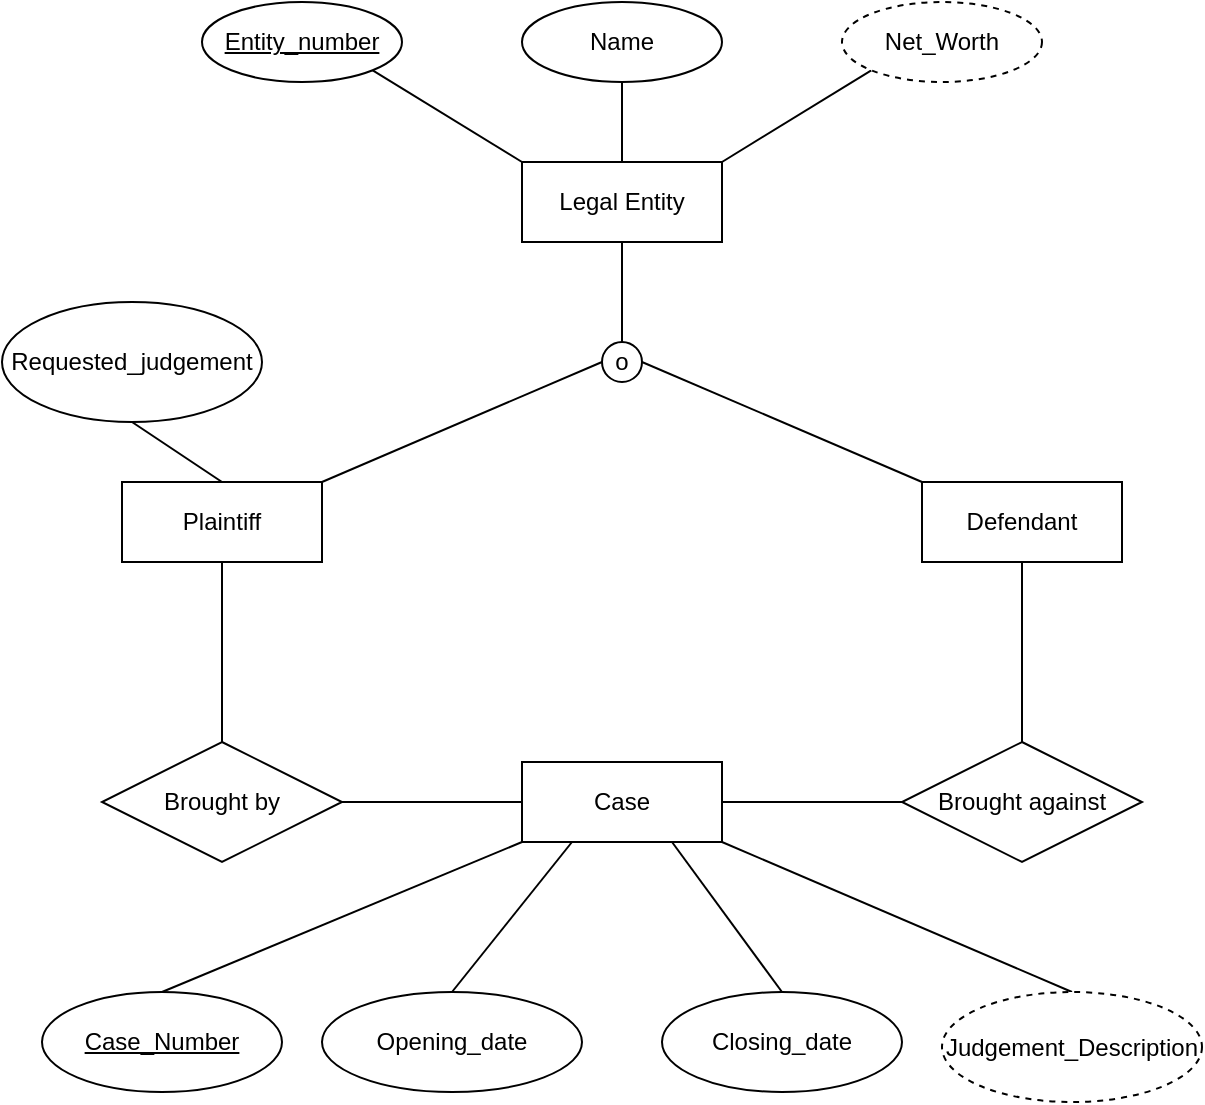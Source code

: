 <mxfile version="20.4.0" type="device"><diagram id="R2lEEEUBdFMjLlhIrx00" name="Page-1"><mxGraphModel dx="1278" dy="571" grid="1" gridSize="10" guides="1" tooltips="1" connect="1" arrows="1" fold="1" page="1" pageScale="1" pageWidth="850" pageHeight="1100" math="0" shadow="0" extFonts="Permanent Marker^https://fonts.googleapis.com/css?family=Permanent+Marker"><root><mxCell id="0"/><mxCell id="1" parent="0"/><mxCell id="VCHNH8x79cuAdt-YU3Xt-3" value="Case" style="whiteSpace=wrap;html=1;align=center;" parent="1" vertex="1"><mxGeometry x="390" y="620" width="100" height="40" as="geometry"/></mxCell><mxCell id="VCHNH8x79cuAdt-YU3Xt-9" value="Plaintiff" style="whiteSpace=wrap;html=1;align=center;" parent="1" vertex="1"><mxGeometry x="190" y="480" width="100" height="40" as="geometry"/></mxCell><mxCell id="VCHNH8x79cuAdt-YU3Xt-10" value="Defendant" style="whiteSpace=wrap;html=1;align=center;" parent="1" vertex="1"><mxGeometry x="590" y="480" width="100" height="40" as="geometry"/></mxCell><mxCell id="VCHNH8x79cuAdt-YU3Xt-11" value="Brought by" style="shape=rhombus;perimeter=rhombusPerimeter;whiteSpace=wrap;html=1;align=center;" parent="1" vertex="1"><mxGeometry x="180" y="610" width="120" height="60" as="geometry"/></mxCell><mxCell id="VCHNH8x79cuAdt-YU3Xt-12" value="Brought against" style="shape=rhombus;perimeter=rhombusPerimeter;whiteSpace=wrap;html=1;align=center;" parent="1" vertex="1"><mxGeometry x="580" y="610" width="120" height="60" as="geometry"/></mxCell><mxCell id="VCHNH8x79cuAdt-YU3Xt-13" value="Legal Entity" style="whiteSpace=wrap;html=1;align=center;" parent="1" vertex="1"><mxGeometry x="390" y="320" width="100" height="40" as="geometry"/></mxCell><mxCell id="VCHNH8x79cuAdt-YU3Xt-14" value="o" style="ellipse;whiteSpace=wrap;html=1;aspect=fixed;" parent="1" vertex="1"><mxGeometry x="430" y="410" width="20" height="20" as="geometry"/></mxCell><mxCell id="VCHNH8x79cuAdt-YU3Xt-16" value="" style="endArrow=none;html=1;rounded=0;entryX=0.5;entryY=1;entryDx=0;entryDy=0;exitX=0.5;exitY=0;exitDx=0;exitDy=0;" parent="1" source="VCHNH8x79cuAdt-YU3Xt-14" target="VCHNH8x79cuAdt-YU3Xt-13" edge="1"><mxGeometry width="50" height="50" relative="1" as="geometry"><mxPoint x="400" y="520" as="sourcePoint"/><mxPoint x="450" y="470" as="targetPoint"/></mxGeometry></mxCell><mxCell id="VCHNH8x79cuAdt-YU3Xt-17" value="" style="endArrow=none;html=1;rounded=0;exitX=1;exitY=0;exitDx=0;exitDy=0;entryX=0;entryY=0.5;entryDx=0;entryDy=0;" parent="1" source="VCHNH8x79cuAdt-YU3Xt-9" target="VCHNH8x79cuAdt-YU3Xt-14" edge="1"><mxGeometry width="50" height="50" relative="1" as="geometry"><mxPoint x="400" y="520" as="sourcePoint"/><mxPoint x="450" y="470" as="targetPoint"/></mxGeometry></mxCell><mxCell id="VCHNH8x79cuAdt-YU3Xt-18" value="" style="endArrow=none;html=1;rounded=0;entryX=0.5;entryY=1;entryDx=0;entryDy=0;exitX=0.5;exitY=0;exitDx=0;exitDy=0;" parent="1" source="VCHNH8x79cuAdt-YU3Xt-11" target="VCHNH8x79cuAdt-YU3Xt-9" edge="1"><mxGeometry width="50" height="50" relative="1" as="geometry"><mxPoint x="400" y="520" as="sourcePoint"/><mxPoint x="450" y="470" as="targetPoint"/></mxGeometry></mxCell><mxCell id="VCHNH8x79cuAdt-YU3Xt-19" value="" style="endArrow=none;html=1;rounded=0;entryX=0;entryY=0;entryDx=0;entryDy=0;exitX=1;exitY=0.5;exitDx=0;exitDy=0;" parent="1" source="VCHNH8x79cuAdt-YU3Xt-14" target="VCHNH8x79cuAdt-YU3Xt-10" edge="1"><mxGeometry width="50" height="50" relative="1" as="geometry"><mxPoint x="470" y="470" as="sourcePoint"/><mxPoint x="450" y="470" as="targetPoint"/></mxGeometry></mxCell><mxCell id="VCHNH8x79cuAdt-YU3Xt-20" value="" style="endArrow=none;html=1;rounded=0;entryX=0.5;entryY=1;entryDx=0;entryDy=0;exitX=0.5;exitY=0;exitDx=0;exitDy=0;" parent="1" source="VCHNH8x79cuAdt-YU3Xt-12" target="VCHNH8x79cuAdt-YU3Xt-10" edge="1"><mxGeometry width="50" height="50" relative="1" as="geometry"><mxPoint x="400" y="520" as="sourcePoint"/><mxPoint x="450" y="470" as="targetPoint"/></mxGeometry></mxCell><mxCell id="VCHNH8x79cuAdt-YU3Xt-21" value="" style="endArrow=none;html=1;rounded=0;entryX=0;entryY=0.5;entryDx=0;entryDy=0;exitX=1;exitY=0.5;exitDx=0;exitDy=0;" parent="1" source="VCHNH8x79cuAdt-YU3Xt-3" target="VCHNH8x79cuAdt-YU3Xt-12" edge="1"><mxGeometry width="50" height="50" relative="1" as="geometry"><mxPoint x="400" y="520" as="sourcePoint"/><mxPoint x="450" y="470" as="targetPoint"/></mxGeometry></mxCell><mxCell id="VCHNH8x79cuAdt-YU3Xt-22" value="" style="endArrow=none;html=1;rounded=0;exitX=1;exitY=0.5;exitDx=0;exitDy=0;entryX=0;entryY=0.5;entryDx=0;entryDy=0;" parent="1" source="VCHNH8x79cuAdt-YU3Xt-11" target="VCHNH8x79cuAdt-YU3Xt-3" edge="1"><mxGeometry width="50" height="50" relative="1" as="geometry"><mxPoint x="400" y="520" as="sourcePoint"/><mxPoint x="380" y="640" as="targetPoint"/></mxGeometry></mxCell><mxCell id="VCHNH8x79cuAdt-YU3Xt-24" value="Entity_number" style="ellipse;whiteSpace=wrap;html=1;align=center;fontStyle=4;" parent="1" vertex="1"><mxGeometry x="230" y="240" width="100" height="40" as="geometry"/></mxCell><mxCell id="VCHNH8x79cuAdt-YU3Xt-25" value="Name" style="ellipse;whiteSpace=wrap;html=1;align=center;" parent="1" vertex="1"><mxGeometry x="390" y="240" width="100" height="40" as="geometry"/></mxCell><mxCell id="VCHNH8x79cuAdt-YU3Xt-28" value="" style="endArrow=none;html=1;rounded=0;entryX=1;entryY=1;entryDx=0;entryDy=0;exitX=0;exitY=0;exitDx=0;exitDy=0;" parent="1" source="VCHNH8x79cuAdt-YU3Xt-13" target="VCHNH8x79cuAdt-YU3Xt-24" edge="1"><mxGeometry width="50" height="50" relative="1" as="geometry"><mxPoint x="150" y="400" as="sourcePoint"/><mxPoint x="200" y="350" as="targetPoint"/></mxGeometry></mxCell><mxCell id="VCHNH8x79cuAdt-YU3Xt-29" value="" style="endArrow=none;html=1;rounded=0;entryX=0.5;entryY=1;entryDx=0;entryDy=0;exitX=0.5;exitY=0;exitDx=0;exitDy=0;" parent="1" source="VCHNH8x79cuAdt-YU3Xt-13" target="VCHNH8x79cuAdt-YU3Xt-25" edge="1"><mxGeometry width="50" height="50" relative="1" as="geometry"><mxPoint x="400" y="520" as="sourcePoint"/><mxPoint x="450" y="470" as="targetPoint"/></mxGeometry></mxCell><mxCell id="VCHNH8x79cuAdt-YU3Xt-30" value="" style="endArrow=none;html=1;rounded=0;exitX=1;exitY=0;exitDx=0;exitDy=0;entryX=0;entryY=1;entryDx=0;entryDy=0;" parent="1" source="VCHNH8x79cuAdt-YU3Xt-13" target="VCHNH8x79cuAdt-YU3Xt-42" edge="1"><mxGeometry width="50" height="50" relative="1" as="geometry"><mxPoint x="400" y="520" as="sourcePoint"/><mxPoint x="585" y="280" as="targetPoint"/></mxGeometry></mxCell><mxCell id="VCHNH8x79cuAdt-YU3Xt-32" value="Case_Number" style="ellipse;whiteSpace=wrap;html=1;align=center;fontStyle=4;" parent="1" vertex="1"><mxGeometry x="150" y="735" width="120" height="50" as="geometry"/></mxCell><mxCell id="VCHNH8x79cuAdt-YU3Xt-33" value="Requested_judgement" style="ellipse;whiteSpace=wrap;html=1;align=center;" parent="1" vertex="1"><mxGeometry x="130" y="390" width="130" height="60" as="geometry"/></mxCell><mxCell id="VCHNH8x79cuAdt-YU3Xt-34" value="Opening_date" style="ellipse;whiteSpace=wrap;html=1;align=center;" parent="1" vertex="1"><mxGeometry x="290" y="735" width="130" height="50" as="geometry"/></mxCell><mxCell id="VCHNH8x79cuAdt-YU3Xt-35" value="Closing_date" style="ellipse;whiteSpace=wrap;html=1;align=center;" parent="1" vertex="1"><mxGeometry x="460" y="735" width="120" height="50" as="geometry"/></mxCell><mxCell id="VCHNH8x79cuAdt-YU3Xt-37" value="" style="endArrow=none;html=1;rounded=0;entryX=0.5;entryY=1;entryDx=0;entryDy=0;exitX=0.5;exitY=0;exitDx=0;exitDy=0;" parent="1" source="VCHNH8x79cuAdt-YU3Xt-9" target="VCHNH8x79cuAdt-YU3Xt-33" edge="1"><mxGeometry width="50" height="50" relative="1" as="geometry"><mxPoint x="400" y="520" as="sourcePoint"/><mxPoint x="450" y="470" as="targetPoint"/></mxGeometry></mxCell><mxCell id="VCHNH8x79cuAdt-YU3Xt-38" value="" style="endArrow=none;html=1;rounded=0;entryX=0;entryY=1;entryDx=0;entryDy=0;exitX=0.5;exitY=0;exitDx=0;exitDy=0;" parent="1" source="VCHNH8x79cuAdt-YU3Xt-32" target="VCHNH8x79cuAdt-YU3Xt-3" edge="1"><mxGeometry width="50" height="50" relative="1" as="geometry"><mxPoint x="400" y="720" as="sourcePoint"/><mxPoint x="450" y="670" as="targetPoint"/></mxGeometry></mxCell><mxCell id="VCHNH8x79cuAdt-YU3Xt-39" value="" style="endArrow=none;html=1;rounded=0;entryX=0.25;entryY=1;entryDx=0;entryDy=0;exitX=0.5;exitY=0;exitDx=0;exitDy=0;" parent="1" source="VCHNH8x79cuAdt-YU3Xt-34" target="VCHNH8x79cuAdt-YU3Xt-3" edge="1"><mxGeometry width="50" height="50" relative="1" as="geometry"><mxPoint x="400" y="720" as="sourcePoint"/><mxPoint x="430" y="670" as="targetPoint"/></mxGeometry></mxCell><mxCell id="VCHNH8x79cuAdt-YU3Xt-40" value="" style="endArrow=none;html=1;rounded=0;entryX=0.5;entryY=0;entryDx=0;entryDy=0;exitX=0.75;exitY=1;exitDx=0;exitDy=0;" parent="1" source="VCHNH8x79cuAdt-YU3Xt-3" target="VCHNH8x79cuAdt-YU3Xt-35" edge="1"><mxGeometry width="50" height="50" relative="1" as="geometry"><mxPoint x="400" y="720" as="sourcePoint"/><mxPoint x="450" y="670" as="targetPoint"/></mxGeometry></mxCell><mxCell id="VCHNH8x79cuAdt-YU3Xt-41" value="" style="endArrow=none;html=1;rounded=0;entryX=1;entryY=1;entryDx=0;entryDy=0;exitX=0.5;exitY=0;exitDx=0;exitDy=0;" parent="1" source="OvCVaNosqsHNwQY9EwsP-1" target="VCHNH8x79cuAdt-YU3Xt-3" edge="1"><mxGeometry width="50" height="50" relative="1" as="geometry"><mxPoint x="665" y="735" as="sourcePoint"/><mxPoint x="450" y="670" as="targetPoint"/></mxGeometry></mxCell><mxCell id="VCHNH8x79cuAdt-YU3Xt-42" value="Net_Worth" style="ellipse;whiteSpace=wrap;html=1;align=center;dashed=1;" parent="1" vertex="1"><mxGeometry x="550" y="240" width="100" height="40" as="geometry"/></mxCell><mxCell id="OvCVaNosqsHNwQY9EwsP-1" value="Judgement_Description" style="ellipse;whiteSpace=wrap;html=1;align=center;dashed=1;" vertex="1" parent="1"><mxGeometry x="600" y="735" width="130" height="55" as="geometry"/></mxCell></root></mxGraphModel></diagram></mxfile>